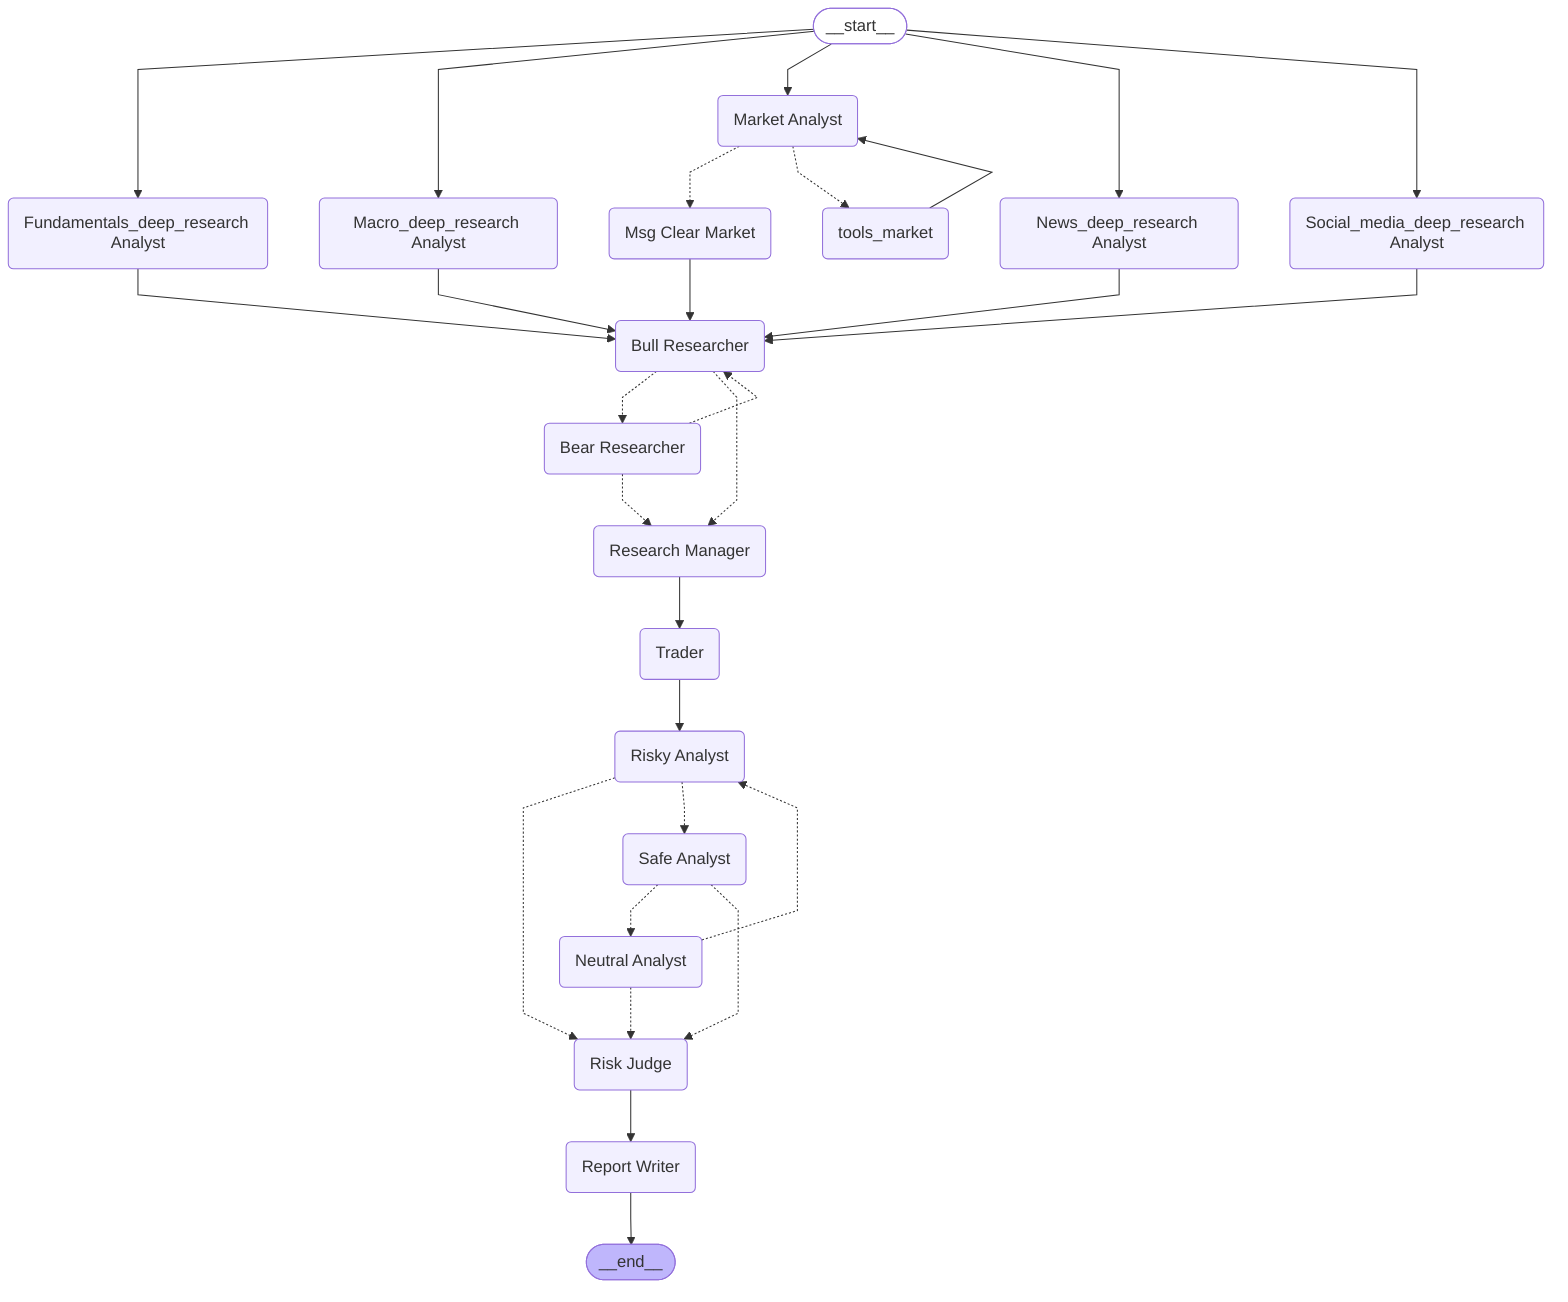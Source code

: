 ---
config:
  flowchart:
    curve: linear
---
graph TD;
	__start__([<p>__start__</p>]):::first
	Market_Analyst(Market Analyst)
	Social_media_deep_research_Analyst(Social_media_deep_research Analyst)
	News_deep_research_Analyst(News_deep_research Analyst)
	Fundamentals_deep_research_Analyst(Fundamentals_deep_research Analyst)
	Macro_deep_research_Analyst(Macro_deep_research Analyst)
	Msg_Clear_Market(Msg Clear Market)
	tools_market(tools_market)
	Bull_Researcher(Bull Researcher)
	Bear_Researcher(Bear Researcher)
	Research_Manager(Research Manager)
	Trader(Trader)
	Risky_Analyst(Risky Analyst)
	Neutral_Analyst(Neutral Analyst)
	Safe_Analyst(Safe Analyst)
	Risk_Judge(Risk Judge)
	Report_Writer(Report Writer)
	__end__([<p>__end__</p>]):::last
	Bear_Researcher -.-> Bull_Researcher;
	Bear_Researcher -.-> Research_Manager;
	Bull_Researcher -.-> Bear_Researcher;
	Bull_Researcher -.-> Research_Manager;
	Fundamentals_deep_research_Analyst --> Bull_Researcher;
	Macro_deep_research_Analyst --> Bull_Researcher;
	Market_Analyst -.-> Msg_Clear_Market;
	Market_Analyst -.-> tools_market;
	Msg_Clear_Market --> Bull_Researcher;
	Neutral_Analyst -.-> Risk_Judge;
	Neutral_Analyst -.-> Risky_Analyst;
	News_deep_research_Analyst --> Bull_Researcher;
	Research_Manager --> Trader;
	Risk_Judge --> Report_Writer;
	Risky_Analyst -.-> Risk_Judge;
	Risky_Analyst -.-> Safe_Analyst;
	Safe_Analyst -.-> Neutral_Analyst;
	Safe_Analyst -.-> Risk_Judge;
	Social_media_deep_research_Analyst --> Bull_Researcher;
	Trader --> Risky_Analyst;
	__start__ --> Fundamentals_deep_research_Analyst;
	__start__ --> Macro_deep_research_Analyst;
	__start__ --> Market_Analyst;
	__start__ --> News_deep_research_Analyst;
	__start__ --> Social_media_deep_research_Analyst;
	tools_market --> Market_Analyst;
	Report_Writer --> __end__;
	classDef default fill:#f2f0ff,line-height:1.2
	classDef first fill-opacity:0
	classDef last fill:#bfb6fc